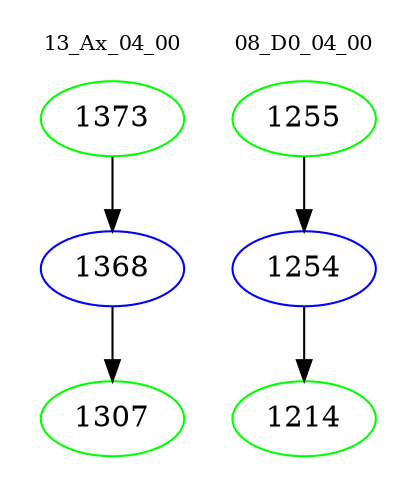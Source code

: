 digraph{
subgraph cluster_0 {
color = white
label = "13_Ax_04_00";
fontsize=10;
T0_1373 [label="1373", color="green"]
T0_1373 -> T0_1368 [color="black"]
T0_1368 [label="1368", color="blue"]
T0_1368 -> T0_1307 [color="black"]
T0_1307 [label="1307", color="green"]
}
subgraph cluster_1 {
color = white
label = "08_D0_04_00";
fontsize=10;
T1_1255 [label="1255", color="green"]
T1_1255 -> T1_1254 [color="black"]
T1_1254 [label="1254", color="blue"]
T1_1254 -> T1_1214 [color="black"]
T1_1214 [label="1214", color="green"]
}
}
